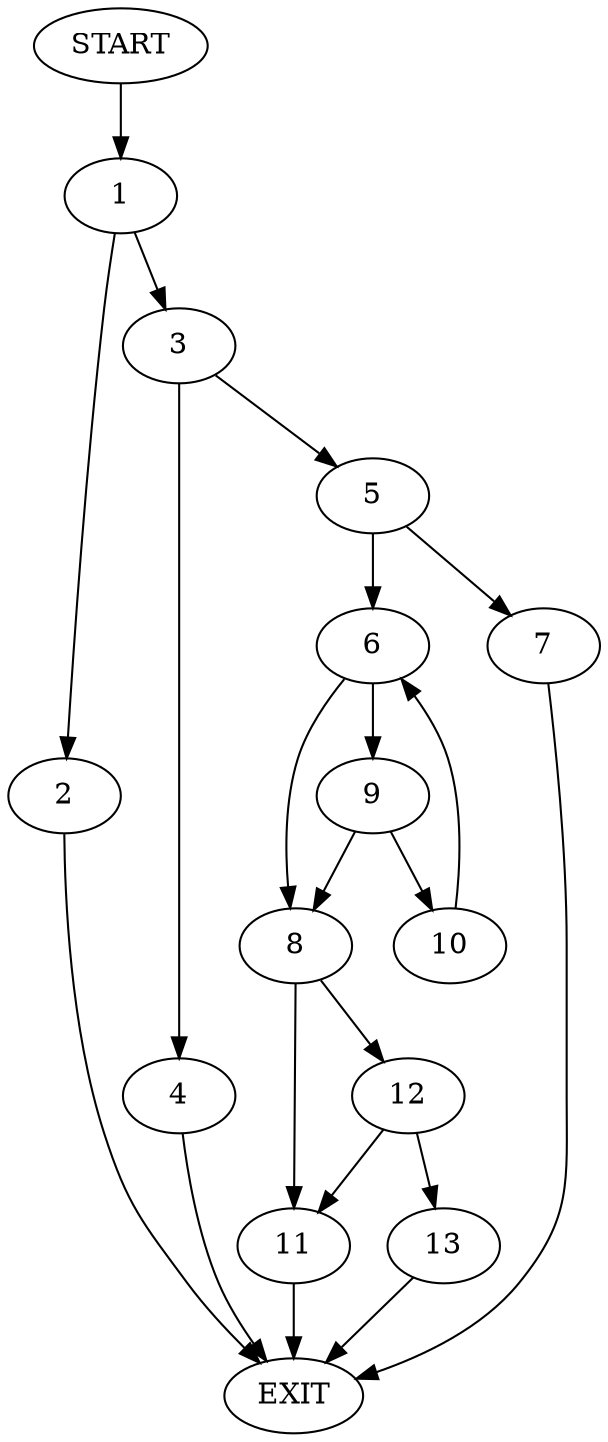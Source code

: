 digraph {
0 [label="START"]
14 [label="EXIT"]
0 -> 1
1 -> 2
1 -> 3
2 -> 14
3 -> 4
3 -> 5
5 -> 6
5 -> 7
4 -> 14
6 -> 8
6 -> 9
7 -> 14
9 -> 10
9 -> 8
8 -> 11
8 -> 12
10 -> 6
12 -> 11
12 -> 13
11 -> 14
13 -> 14
}

